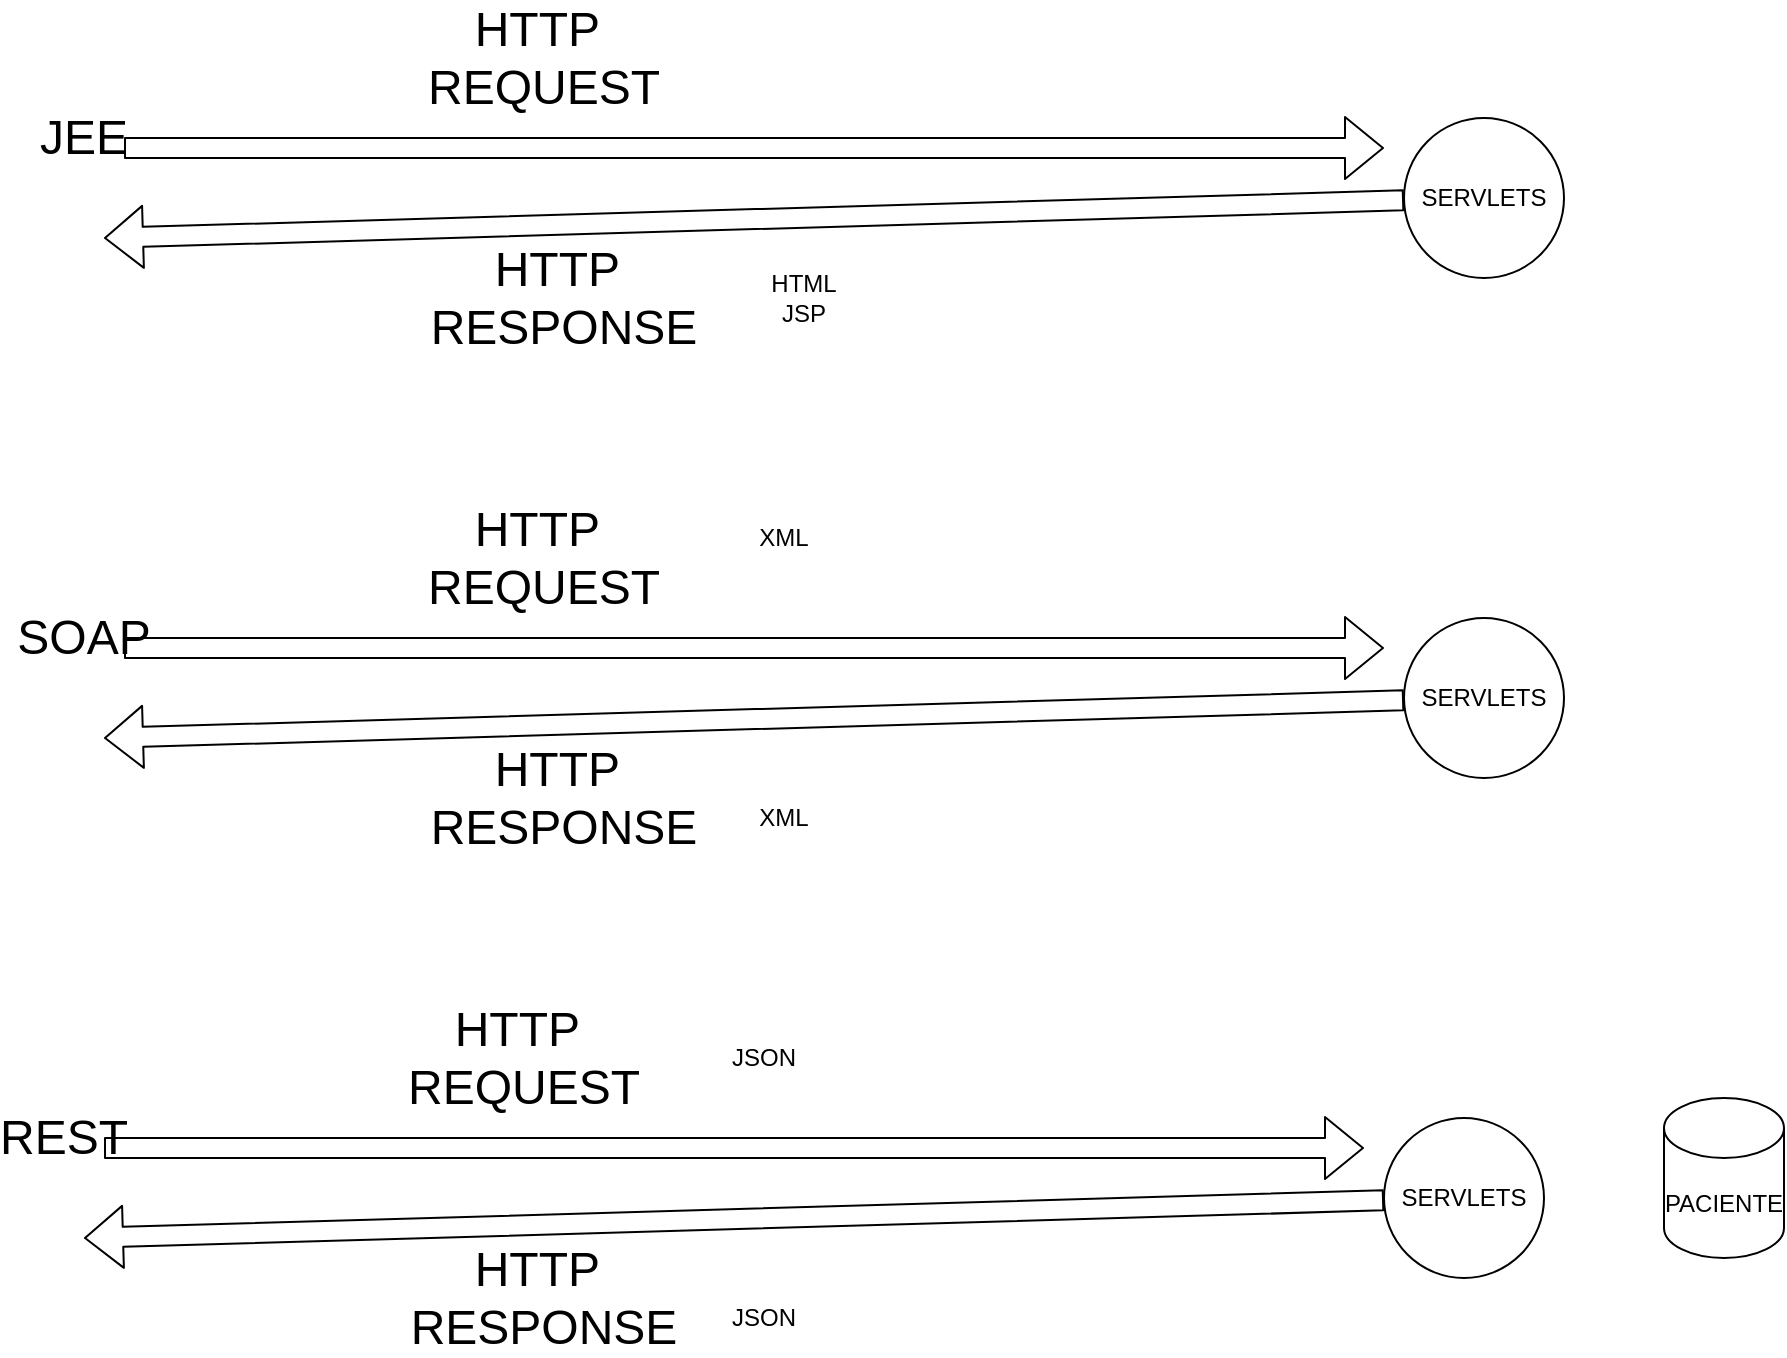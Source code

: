 <mxfile version="14.6.13" type="device"><diagram id="v33ckejuE8I9aXlzo85D" name="Página-1"><mxGraphModel dx="1086" dy="806" grid="1" gridSize="10" guides="1" tooltips="1" connect="1" arrows="1" fold="1" page="1" pageScale="1" pageWidth="1169" pageHeight="827" math="0" shadow="0"><root><mxCell id="0"/><mxCell id="1" parent="0"/><mxCell id="Nh7knqhrLQ35Bt55XunZ-1" value="&lt;font style=&quot;font-size: 24px&quot;&gt;JEE&lt;/font&gt;" style="text;html=1;strokeColor=none;fillColor=none;align=center;verticalAlign=middle;whiteSpace=wrap;rounded=0;" vertex="1" parent="1"><mxGeometry x="130" y="180" width="40" height="20" as="geometry"/></mxCell><mxCell id="Nh7knqhrLQ35Bt55XunZ-2" value="&lt;font style=&quot;font-size: 24px&quot;&gt;HTTP&amp;nbsp;&lt;br&gt;REQUEST&lt;/font&gt;" style="text;html=1;strokeColor=none;fillColor=none;align=center;verticalAlign=middle;whiteSpace=wrap;rounded=0;" vertex="1" parent="1"><mxGeometry x="360" y="140" width="40" height="20" as="geometry"/></mxCell><mxCell id="Nh7knqhrLQ35Bt55XunZ-3" value="SERVLETS" style="ellipse;whiteSpace=wrap;html=1;aspect=fixed;" vertex="1" parent="1"><mxGeometry x="810" y="180" width="80" height="80" as="geometry"/></mxCell><mxCell id="Nh7knqhrLQ35Bt55XunZ-4" value="" style="shape=flexArrow;endArrow=classic;html=1;exitX=1;exitY=0.75;exitDx=0;exitDy=0;" edge="1" parent="1" source="Nh7knqhrLQ35Bt55XunZ-1"><mxGeometry width="50" height="50" relative="1" as="geometry"><mxPoint x="530" y="420" as="sourcePoint"/><mxPoint x="800" y="195" as="targetPoint"/></mxGeometry></mxCell><mxCell id="Nh7knqhrLQ35Bt55XunZ-5" value="&lt;font style=&quot;font-size: 24px&quot;&gt;HTTP&amp;nbsp;&lt;br&gt;RESPONSE&lt;br&gt;&lt;/font&gt;" style="text;html=1;strokeColor=none;fillColor=none;align=center;verticalAlign=middle;whiteSpace=wrap;rounded=0;" vertex="1" parent="1"><mxGeometry x="370" y="260" width="40" height="20" as="geometry"/></mxCell><mxCell id="Nh7knqhrLQ35Bt55XunZ-6" value="" style="shape=flexArrow;endArrow=classic;html=1;" edge="1" parent="1" source="Nh7knqhrLQ35Bt55XunZ-3"><mxGeometry width="50" height="50" relative="1" as="geometry"><mxPoint x="530" y="410" as="sourcePoint"/><mxPoint x="160" y="240" as="targetPoint"/></mxGeometry></mxCell><mxCell id="Nh7knqhrLQ35Bt55XunZ-7" value="&lt;font style=&quot;font-size: 24px&quot;&gt;SOAP&lt;/font&gt;" style="text;html=1;strokeColor=none;fillColor=none;align=center;verticalAlign=middle;whiteSpace=wrap;rounded=0;" vertex="1" parent="1"><mxGeometry x="130" y="430" width="40" height="20" as="geometry"/></mxCell><mxCell id="Nh7knqhrLQ35Bt55XunZ-8" value="&lt;font style=&quot;font-size: 24px&quot;&gt;HTTP&amp;nbsp;&lt;br&gt;REQUEST&lt;/font&gt;" style="text;html=1;strokeColor=none;fillColor=none;align=center;verticalAlign=middle;whiteSpace=wrap;rounded=0;" vertex="1" parent="1"><mxGeometry x="360" y="390" width="40" height="20" as="geometry"/></mxCell><mxCell id="Nh7knqhrLQ35Bt55XunZ-9" value="SERVLETS" style="ellipse;whiteSpace=wrap;html=1;aspect=fixed;" vertex="1" parent="1"><mxGeometry x="810" y="430" width="80" height="80" as="geometry"/></mxCell><mxCell id="Nh7knqhrLQ35Bt55XunZ-10" value="" style="shape=flexArrow;endArrow=classic;html=1;exitX=1;exitY=0.75;exitDx=0;exitDy=0;" edge="1" source="Nh7knqhrLQ35Bt55XunZ-7" parent="1"><mxGeometry width="50" height="50" relative="1" as="geometry"><mxPoint x="530" y="670" as="sourcePoint"/><mxPoint x="800" y="445" as="targetPoint"/></mxGeometry></mxCell><mxCell id="Nh7knqhrLQ35Bt55XunZ-11" value="&lt;font style=&quot;font-size: 24px&quot;&gt;HTTP&amp;nbsp;&lt;br&gt;RESPONSE&lt;br&gt;&lt;/font&gt;" style="text;html=1;strokeColor=none;fillColor=none;align=center;verticalAlign=middle;whiteSpace=wrap;rounded=0;" vertex="1" parent="1"><mxGeometry x="370" y="510" width="40" height="20" as="geometry"/></mxCell><mxCell id="Nh7knqhrLQ35Bt55XunZ-12" value="" style="shape=flexArrow;endArrow=classic;html=1;" edge="1" source="Nh7knqhrLQ35Bt55XunZ-9" parent="1"><mxGeometry width="50" height="50" relative="1" as="geometry"><mxPoint x="530" y="660" as="sourcePoint"/><mxPoint x="160" y="490" as="targetPoint"/></mxGeometry></mxCell><mxCell id="Nh7knqhrLQ35Bt55XunZ-13" value="XML" style="text;html=1;strokeColor=none;fillColor=none;align=center;verticalAlign=middle;whiteSpace=wrap;rounded=0;" vertex="1" parent="1"><mxGeometry x="480" y="380" width="40" height="20" as="geometry"/></mxCell><mxCell id="Nh7knqhrLQ35Bt55XunZ-14" value="XML" style="text;html=1;strokeColor=none;fillColor=none;align=center;verticalAlign=middle;whiteSpace=wrap;rounded=0;" vertex="1" parent="1"><mxGeometry x="480" y="520" width="40" height="20" as="geometry"/></mxCell><mxCell id="Nh7knqhrLQ35Bt55XunZ-15" value="&lt;font style=&quot;font-size: 24px&quot;&gt;REST&lt;/font&gt;" style="text;html=1;strokeColor=none;fillColor=none;align=center;verticalAlign=middle;whiteSpace=wrap;rounded=0;" vertex="1" parent="1"><mxGeometry x="120" y="680" width="40" height="20" as="geometry"/></mxCell><mxCell id="Nh7knqhrLQ35Bt55XunZ-16" value="&lt;font style=&quot;font-size: 24px&quot;&gt;HTTP&amp;nbsp;&lt;br&gt;REQUEST&lt;/font&gt;" style="text;html=1;strokeColor=none;fillColor=none;align=center;verticalAlign=middle;whiteSpace=wrap;rounded=0;" vertex="1" parent="1"><mxGeometry x="350" y="640" width="40" height="20" as="geometry"/></mxCell><mxCell id="Nh7knqhrLQ35Bt55XunZ-17" value="SERVLETS" style="ellipse;whiteSpace=wrap;html=1;aspect=fixed;" vertex="1" parent="1"><mxGeometry x="800" y="680" width="80" height="80" as="geometry"/></mxCell><mxCell id="Nh7knqhrLQ35Bt55XunZ-18" value="" style="shape=flexArrow;endArrow=classic;html=1;exitX=1;exitY=0.75;exitDx=0;exitDy=0;" edge="1" source="Nh7knqhrLQ35Bt55XunZ-15" parent="1"><mxGeometry width="50" height="50" relative="1" as="geometry"><mxPoint x="520" y="920" as="sourcePoint"/><mxPoint x="790" y="695" as="targetPoint"/></mxGeometry></mxCell><mxCell id="Nh7knqhrLQ35Bt55XunZ-19" value="&lt;font style=&quot;font-size: 24px&quot;&gt;HTTP&amp;nbsp;&lt;br&gt;RESPONSE&lt;br&gt;&lt;/font&gt;" style="text;html=1;strokeColor=none;fillColor=none;align=center;verticalAlign=middle;whiteSpace=wrap;rounded=0;" vertex="1" parent="1"><mxGeometry x="360" y="760" width="40" height="20" as="geometry"/></mxCell><mxCell id="Nh7knqhrLQ35Bt55XunZ-20" value="" style="shape=flexArrow;endArrow=classic;html=1;" edge="1" source="Nh7knqhrLQ35Bt55XunZ-17" parent="1"><mxGeometry width="50" height="50" relative="1" as="geometry"><mxPoint x="520" y="910" as="sourcePoint"/><mxPoint x="150" y="740" as="targetPoint"/></mxGeometry></mxCell><mxCell id="Nh7knqhrLQ35Bt55XunZ-21" value="JSON" style="text;html=1;strokeColor=none;fillColor=none;align=center;verticalAlign=middle;whiteSpace=wrap;rounded=0;" vertex="1" parent="1"><mxGeometry x="470" y="640" width="40" height="20" as="geometry"/></mxCell><mxCell id="Nh7knqhrLQ35Bt55XunZ-22" value="JSON" style="text;html=1;strokeColor=none;fillColor=none;align=center;verticalAlign=middle;whiteSpace=wrap;rounded=0;" vertex="1" parent="1"><mxGeometry x="470" y="770" width="40" height="20" as="geometry"/></mxCell><mxCell id="Nh7knqhrLQ35Bt55XunZ-24" value="PACIENTE" style="shape=cylinder3;whiteSpace=wrap;html=1;boundedLbl=1;backgroundOutline=1;size=15;" vertex="1" parent="1"><mxGeometry x="940" y="670" width="60" height="80" as="geometry"/></mxCell><mxCell id="Nh7knqhrLQ35Bt55XunZ-25" value="HTML&lt;br&gt;JSP" style="text;html=1;strokeColor=none;fillColor=none;align=center;verticalAlign=middle;whiteSpace=wrap;rounded=0;" vertex="1" parent="1"><mxGeometry x="490" y="260" width="40" height="20" as="geometry"/></mxCell></root></mxGraphModel></diagram></mxfile>